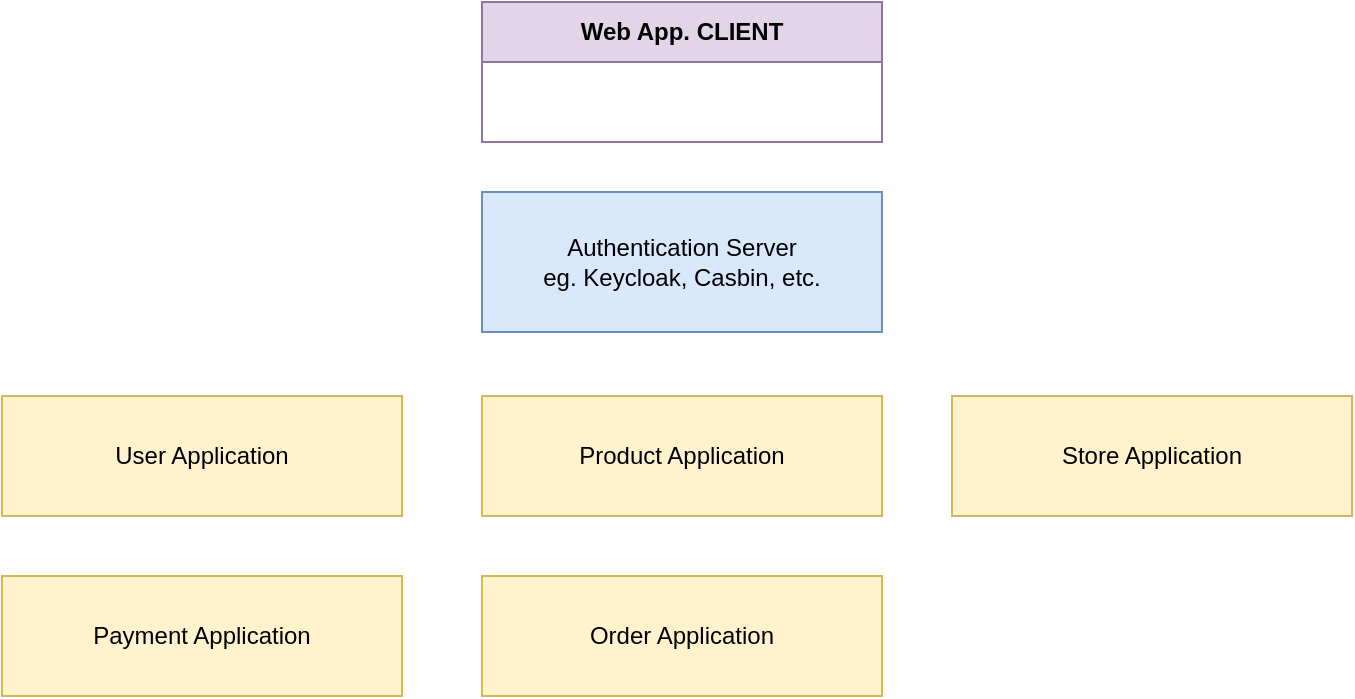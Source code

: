 <mxfile version="24.2.2" type="github">
  <diagram name="Page-1" id="4DVArmQ2FKZMZtiGT3NC">
    <mxGraphModel dx="1596" dy="782" grid="1" gridSize="10" guides="1" tooltips="1" connect="1" arrows="1" fold="1" page="1" pageScale="1" pageWidth="850" pageHeight="1100" math="0" shadow="0">
      <root>
        <mxCell id="0" />
        <mxCell id="1" parent="0" />
        <mxCell id="2RQph0JpIhb9pEtwq0Xm-1" value="Web App. CLIENT" style="swimlane;whiteSpace=wrap;html=1;startSize=30;fillColor=#e1d5e7;strokeColor=#9673a6;" parent="1" vertex="1">
          <mxGeometry x="325" y="130" width="200" height="70" as="geometry" />
        </mxCell>
        <mxCell id="2RQph0JpIhb9pEtwq0Xm-2" value="Authentication Server&lt;br&gt;eg. Keycloak, Casbin, etc." style="rounded=0;whiteSpace=wrap;html=1;fillColor=#dae8fc;strokeColor=#6c8ebf;" parent="1" vertex="1">
          <mxGeometry x="325" y="225" width="200" height="70" as="geometry" />
        </mxCell>
        <mxCell id="2RQph0JpIhb9pEtwq0Xm-3" value="User Application" style="rounded=0;whiteSpace=wrap;html=1;fillColor=#fff2cc;strokeColor=#d6b656;" parent="1" vertex="1">
          <mxGeometry x="85" y="327" width="200" height="60" as="geometry" />
        </mxCell>
        <mxCell id="2RQph0JpIhb9pEtwq0Xm-5" value="Product Application" style="rounded=0;whiteSpace=wrap;html=1;fillColor=#fff2cc;strokeColor=#d6b656;" parent="1" vertex="1">
          <mxGeometry x="325" y="327" width="200" height="60" as="geometry" />
        </mxCell>
        <mxCell id="2RQph0JpIhb9pEtwq0Xm-7" value="&lt;div&gt;Order Application&lt;/div&gt;" style="rounded=0;whiteSpace=wrap;html=1;fillColor=#fff2cc;strokeColor=#d6b656;" parent="1" vertex="1">
          <mxGeometry x="325" y="417" width="200" height="60" as="geometry" />
        </mxCell>
        <mxCell id="2RQph0JpIhb9pEtwq0Xm-8" value="Store Application" style="rounded=0;whiteSpace=wrap;html=1;fillColor=#fff2cc;strokeColor=#d6b656;" parent="1" vertex="1">
          <mxGeometry x="560" y="327" width="200" height="60" as="geometry" />
        </mxCell>
        <mxCell id="2RQph0JpIhb9pEtwq0Xm-10" value="Payment Application" style="rounded=0;whiteSpace=wrap;html=1;fillColor=#fff2cc;strokeColor=#d6b656;" parent="1" vertex="1">
          <mxGeometry x="85" y="417" width="200" height="60" as="geometry" />
        </mxCell>
      </root>
    </mxGraphModel>
  </diagram>
</mxfile>
